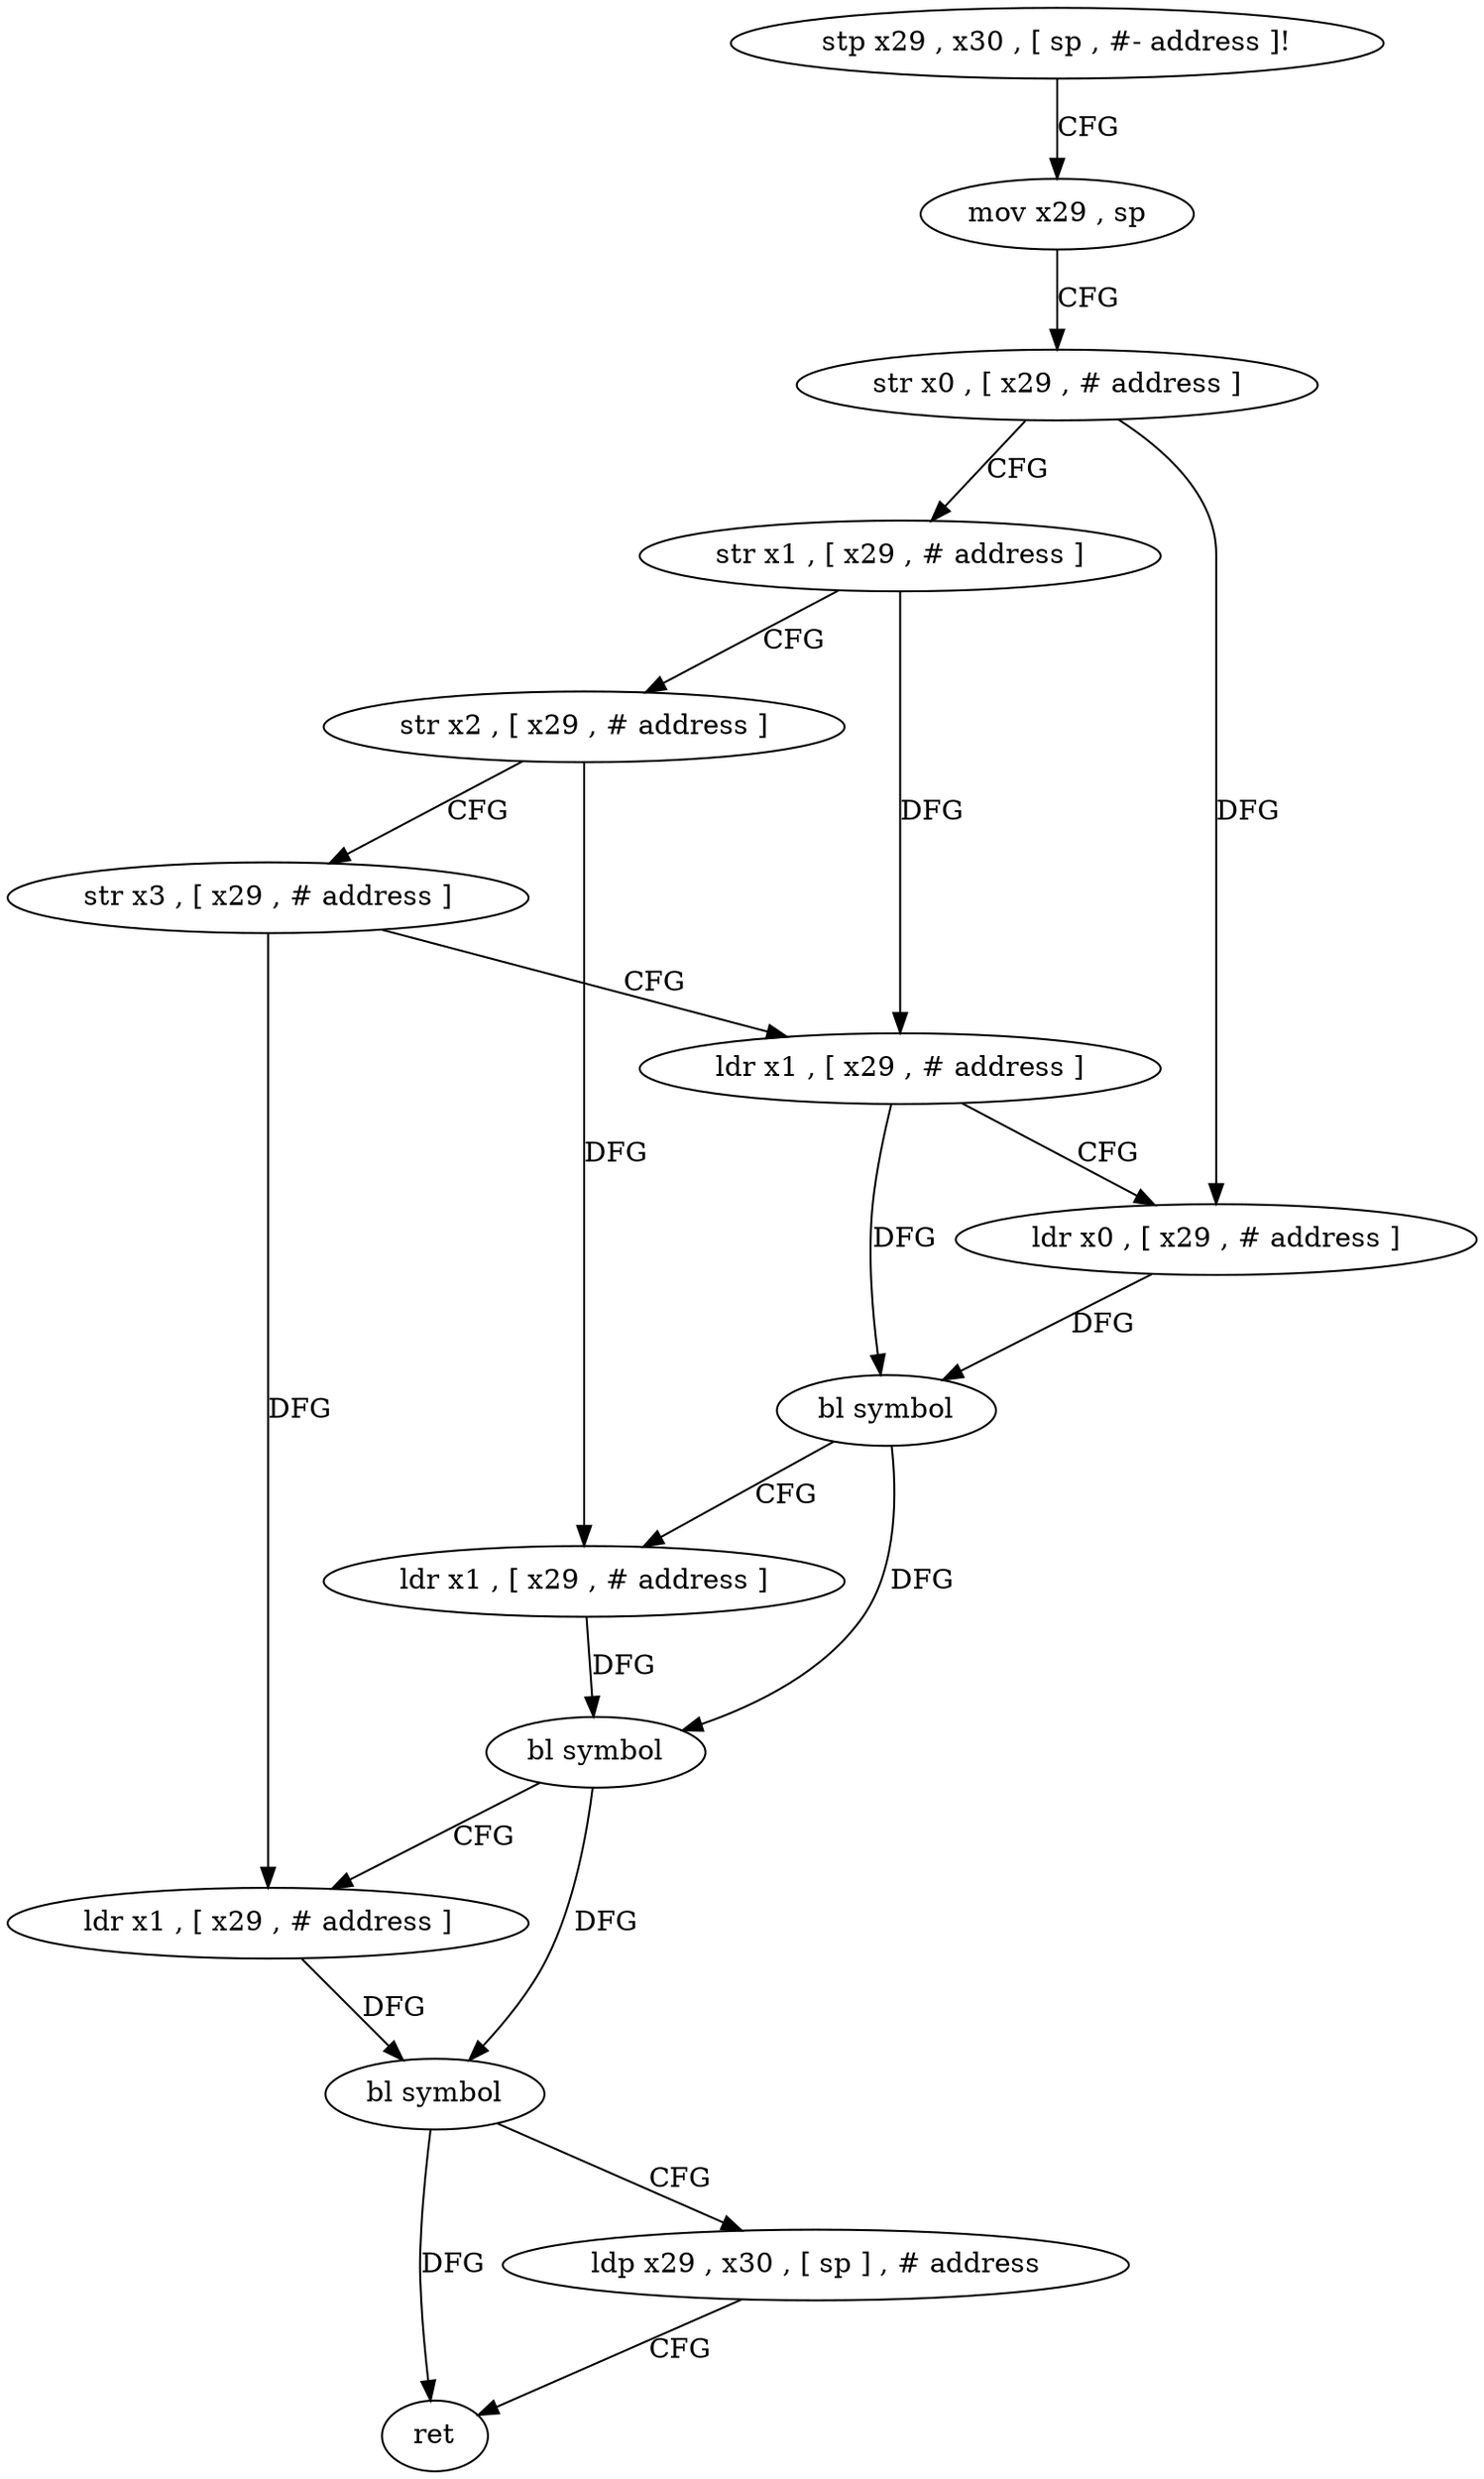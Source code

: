 digraph "func" {
"407720" [label = "stp x29 , x30 , [ sp , #- address ]!" ]
"407724" [label = "mov x29 , sp" ]
"407728" [label = "str x0 , [ x29 , # address ]" ]
"407732" [label = "str x1 , [ x29 , # address ]" ]
"407736" [label = "str x2 , [ x29 , # address ]" ]
"407740" [label = "str x3 , [ x29 , # address ]" ]
"407744" [label = "ldr x1 , [ x29 , # address ]" ]
"407748" [label = "ldr x0 , [ x29 , # address ]" ]
"407752" [label = "bl symbol" ]
"407756" [label = "ldr x1 , [ x29 , # address ]" ]
"407760" [label = "bl symbol" ]
"407764" [label = "ldr x1 , [ x29 , # address ]" ]
"407768" [label = "bl symbol" ]
"407772" [label = "ldp x29 , x30 , [ sp ] , # address" ]
"407776" [label = "ret" ]
"407720" -> "407724" [ label = "CFG" ]
"407724" -> "407728" [ label = "CFG" ]
"407728" -> "407732" [ label = "CFG" ]
"407728" -> "407748" [ label = "DFG" ]
"407732" -> "407736" [ label = "CFG" ]
"407732" -> "407744" [ label = "DFG" ]
"407736" -> "407740" [ label = "CFG" ]
"407736" -> "407756" [ label = "DFG" ]
"407740" -> "407744" [ label = "CFG" ]
"407740" -> "407764" [ label = "DFG" ]
"407744" -> "407748" [ label = "CFG" ]
"407744" -> "407752" [ label = "DFG" ]
"407748" -> "407752" [ label = "DFG" ]
"407752" -> "407756" [ label = "CFG" ]
"407752" -> "407760" [ label = "DFG" ]
"407756" -> "407760" [ label = "DFG" ]
"407760" -> "407764" [ label = "CFG" ]
"407760" -> "407768" [ label = "DFG" ]
"407764" -> "407768" [ label = "DFG" ]
"407768" -> "407772" [ label = "CFG" ]
"407768" -> "407776" [ label = "DFG" ]
"407772" -> "407776" [ label = "CFG" ]
}
